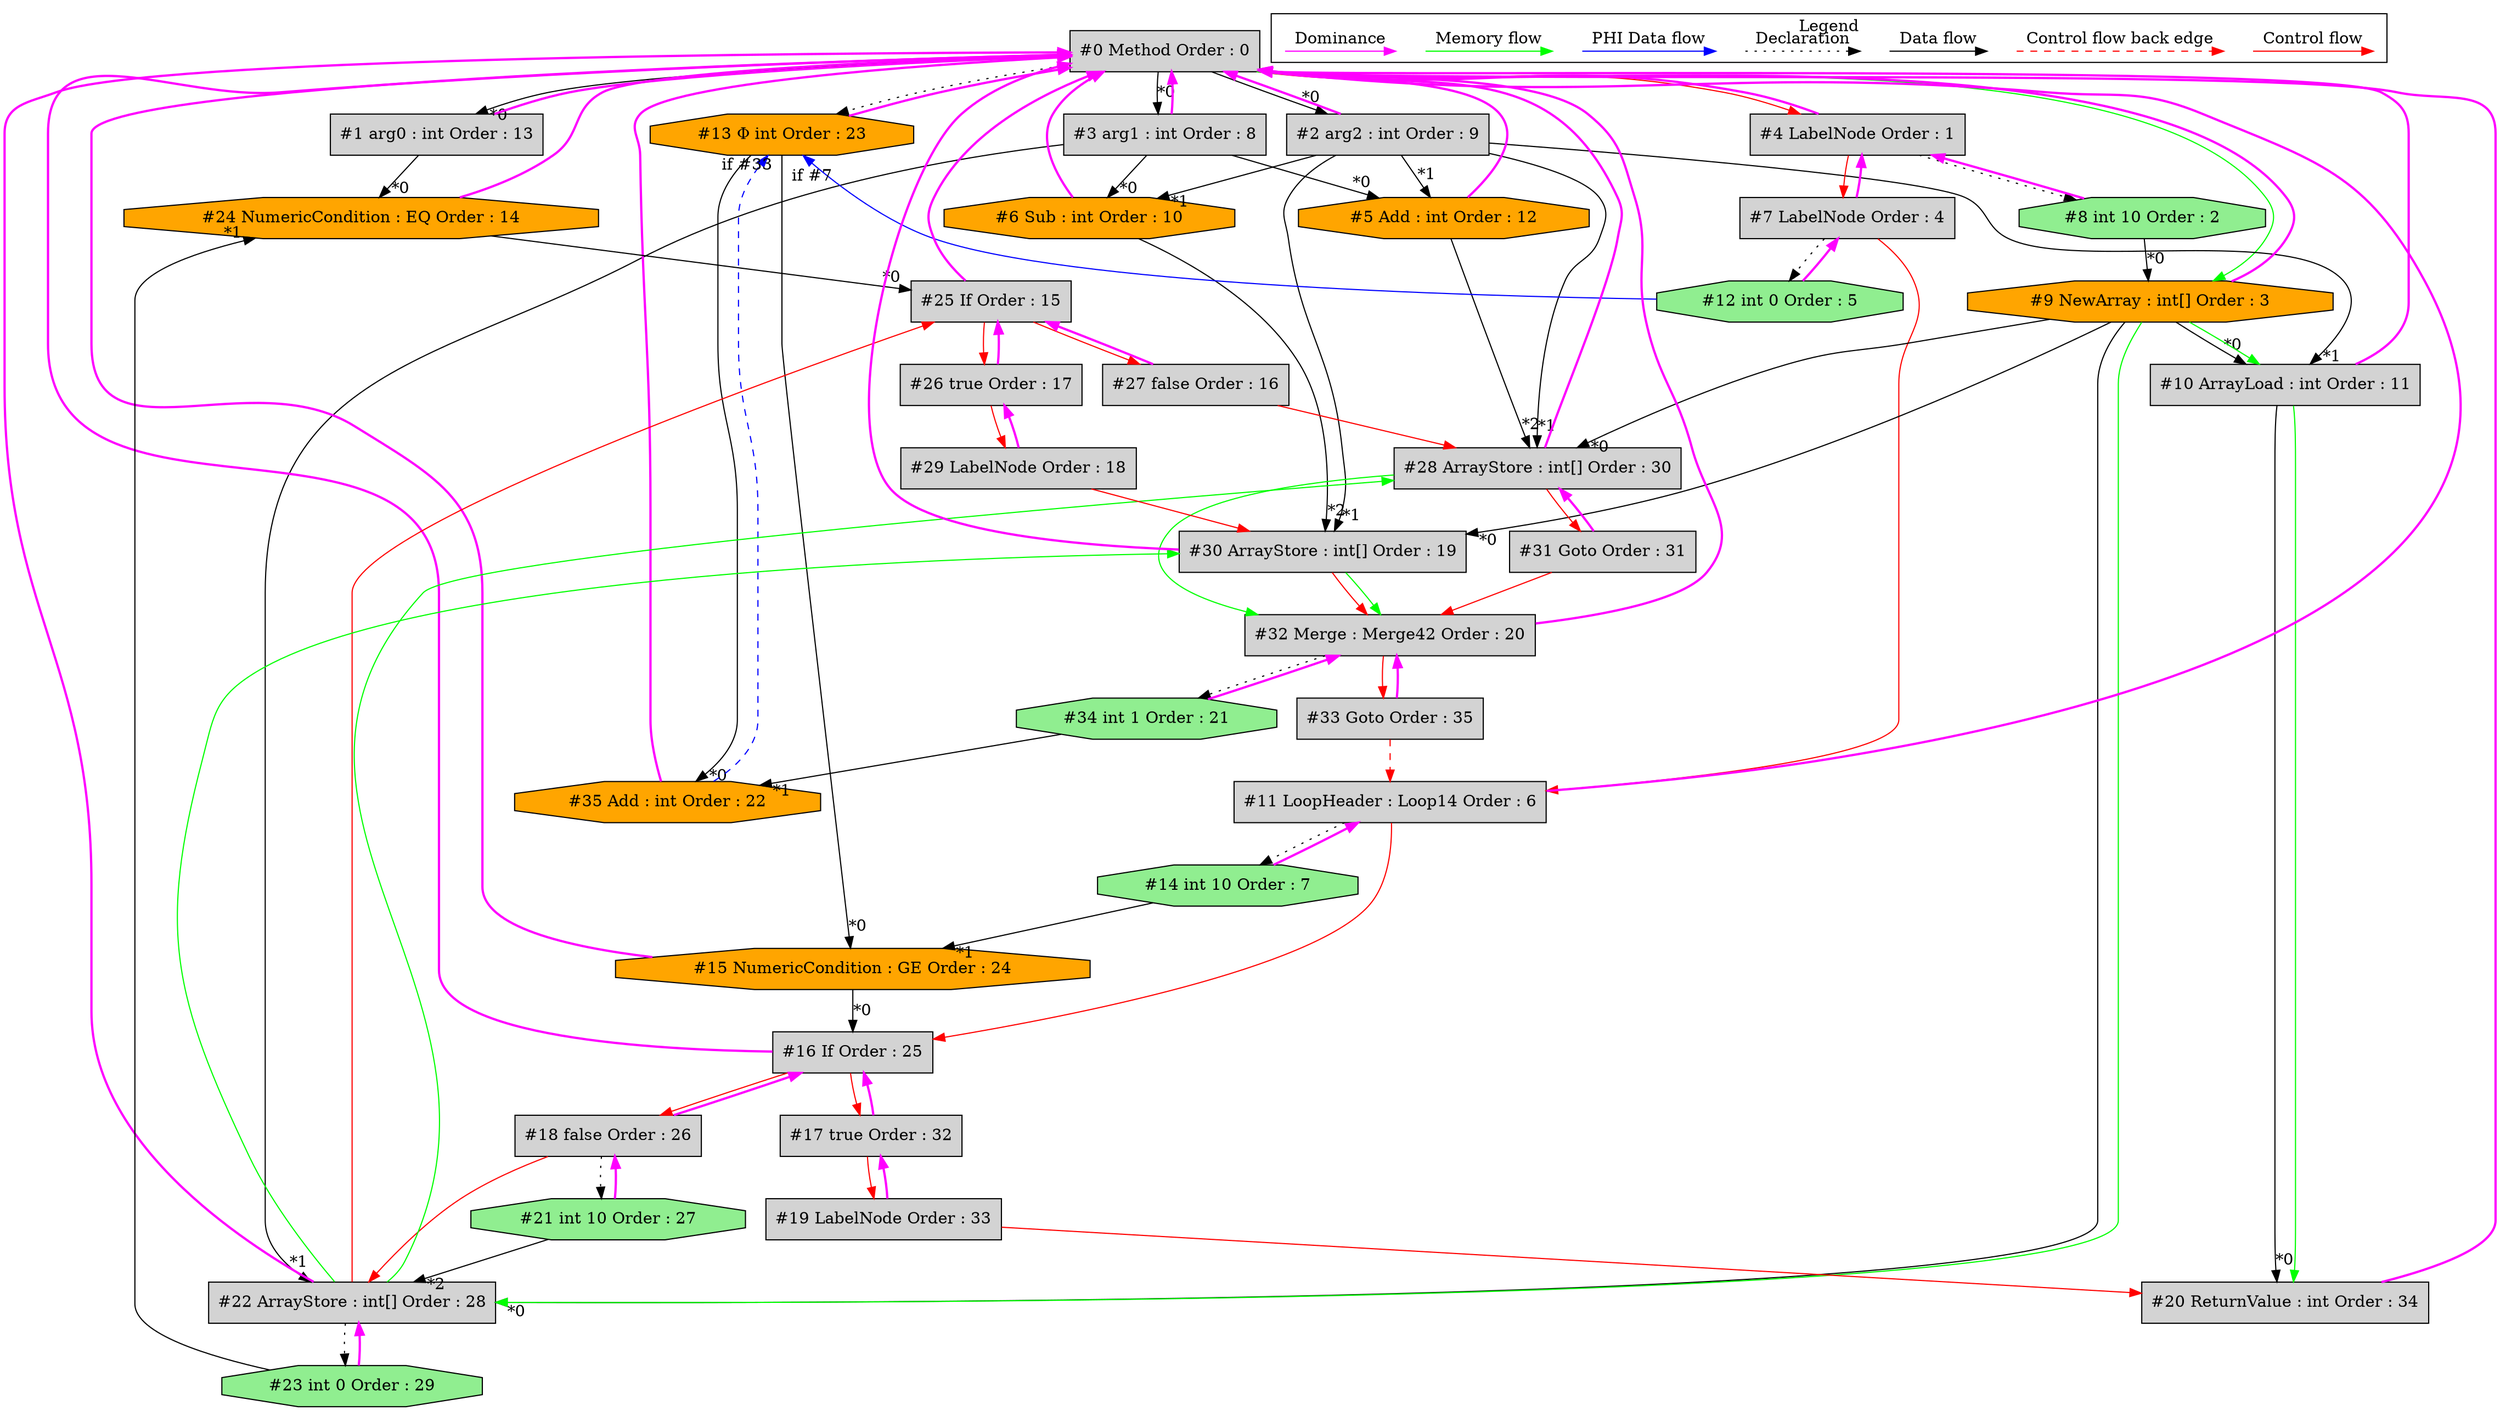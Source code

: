 digraph debugoutput {
 ordering="in";
 node0[label="#0 Method Order : 0",shape=box, fillcolor=lightgrey, style=filled];
 node1[label="#1 arg0 : int Order : 13",shape=box, fillcolor=lightgrey, style=filled];
 node1 -> node0[dir="forward" color="fuchsia" penwidth="2"];
 node0 -> node1[headlabel="*0", labeldistance=2];
 node2[label="#2 arg2 : int Order : 9",shape=box, fillcolor=lightgrey, style=filled];
 node2 -> node0[dir="forward" color="fuchsia" penwidth="2"];
 node0 -> node2[headlabel="*0", labeldistance=2];
 node3[label="#3 arg1 : int Order : 8",shape=box, fillcolor=lightgrey, style=filled];
 node3 -> node0[dir="forward" color="fuchsia" penwidth="2"];
 node0 -> node3[headlabel="*0", labeldistance=2];
 node4[label="#4 LabelNode Order : 1",shape=box, fillcolor=lightgrey, style=filled];
 node4 -> node0[dir="forward" color="fuchsia" penwidth="2"];
 node0 -> node4[labeldistance=2, color=red, fontcolor=red];
 node5[label="#5 Add : int Order : 12",shape=octagon, fillcolor=orange, style=filled];
 node5 -> node0[dir="forward" color="fuchsia" penwidth="2"];
 node3 -> node5[headlabel="*0", labeldistance=2];
 node2 -> node5[headlabel="*1", labeldistance=2];
 node6[label="#6 Sub : int Order : 10",shape=octagon, fillcolor=orange, style=filled];
 node6 -> node0[dir="forward" color="fuchsia" penwidth="2"];
 node3 -> node6[headlabel="*0", labeldistance=2];
 node2 -> node6[headlabel="*1", labeldistance=2];
 node7[label="#7 LabelNode Order : 4",shape=box, fillcolor=lightgrey, style=filled];
 node7 -> node4[dir="forward" color="fuchsia" penwidth="2"];
 node4 -> node7[labeldistance=2, color=red, fontcolor=red];
 node8[label="#8 int 10 Order : 2",shape=octagon, fillcolor=lightgreen, style=filled];
 node8 -> node4[dir="forward" color="fuchsia" penwidth="2"];
 node4 -> node8[style=dotted];
 node9[label="#9 NewArray : int[] Order : 3",shape=octagon, fillcolor=orange, style=filled];
 node9 -> node0[dir="forward" color="fuchsia" penwidth="2"];
 node8 -> node9[headlabel="*0", labeldistance=2];
 node0 -> node9[labeldistance=2, color=green, constraint=false];
 node10[label="#10 ArrayLoad : int Order : 11",shape=box, fillcolor=lightgrey, style=filled];
 node10 -> node0[dir="forward" color="fuchsia" penwidth="2"];
 node9 -> node10[headlabel="*0", labeldistance=2];
 node2 -> node10[headlabel="*1", labeldistance=2];
 node9 -> node10[labeldistance=2, color=green, constraint=false];
 node11[label="#11 LoopHeader : Loop14 Order : 6",shape=box, fillcolor=lightgrey, style=filled];
 node11 -> node0[dir="forward" color="fuchsia" penwidth="2"];
 node7 -> node11[labeldistance=2, color=red, fontcolor=red];
 node33 -> node11[labeldistance=2, color=red, fontcolor=red, style=dashed];
 node12[label="#12 int 0 Order : 5",shape=octagon, fillcolor=lightgreen, style=filled];
 node12 -> node7[dir="forward" color="fuchsia" penwidth="2"];
 node7 -> node12[style=dotted];
 node13[label="#13 Φ int Order : 23",shape=octagon, fillcolor=orange, style=filled];
 node13 -> node0[dir="forward" color="fuchsia" penwidth="2"];
 node0 -> node13[style=dotted];
 node12 -> node13[headlabel="if #7", labeldistance=2, color=blue, constraint=false];
 node35 -> node13[headlabel="if #33", labeldistance=2, color=blue, constraint=false, style=dashed];
 node14[label="#14 int 10 Order : 7",shape=octagon, fillcolor=lightgreen, style=filled];
 node14 -> node11[dir="forward" color="fuchsia" penwidth="2"];
 node11 -> node14[style=dotted];
 node15[label="#15 NumericCondition : GE Order : 24",shape=octagon, fillcolor=orange, style=filled];
 node15 -> node0[dir="forward" color="fuchsia" penwidth="2"];
 node13 -> node15[headlabel="*0", labeldistance=2];
 node14 -> node15[headlabel="*1", labeldistance=2];
 node16[label="#16 If Order : 25",shape=box, fillcolor=lightgrey, style=filled];
 node16 -> node0[dir="forward" color="fuchsia" penwidth="2"];
 node15 -> node16[headlabel="*0", labeldistance=2];
 node11 -> node16[labeldistance=2, color=red, fontcolor=red];
 node17[label="#17 true Order : 32",shape=box, fillcolor=lightgrey, style=filled];
 node17 -> node16[dir="forward" color="fuchsia" penwidth="2"];
 node16 -> node17[labeldistance=2, color=red, fontcolor=red];
 node18[label="#18 false Order : 26",shape=box, fillcolor=lightgrey, style=filled];
 node18 -> node16[dir="forward" color="fuchsia" penwidth="2"];
 node16 -> node18[labeldistance=2, color=red, fontcolor=red];
 node19[label="#19 LabelNode Order : 33",shape=box, fillcolor=lightgrey, style=filled];
 node19 -> node17[dir="forward" color="fuchsia" penwidth="2"];
 node17 -> node19[labeldistance=2, color=red, fontcolor=red];
 node20[label="#20 ReturnValue : int Order : 34",shape=box, fillcolor=lightgrey, style=filled];
 node20 -> node0[dir="forward" color="fuchsia" penwidth="2"];
 node10 -> node20[headlabel="*0", labeldistance=2];
 node19 -> node20[labeldistance=2, color=red, fontcolor=red];
 node10 -> node20[labeldistance=2, color=green, constraint=false];
 node21[label="#21 int 10 Order : 27",shape=octagon, fillcolor=lightgreen, style=filled];
 node21 -> node18[dir="forward" color="fuchsia" penwidth="2"];
 node18 -> node21[style=dotted];
 node22[label="#22 ArrayStore : int[] Order : 28",shape=box, fillcolor=lightgrey, style=filled];
 node22 -> node0[dir="forward" color="fuchsia" penwidth="2"];
 node9 -> node22[headlabel="*0", labeldistance=2];
 node3 -> node22[headlabel="*1", labeldistance=2];
 node21 -> node22[headlabel="*2", labeldistance=2];
 node9 -> node22[labeldistance=2, color=green, constraint=false];
 node18 -> node22[labeldistance=2, color=red, fontcolor=red];
 node23[label="#23 int 0 Order : 29",shape=octagon, fillcolor=lightgreen, style=filled];
 node23 -> node22[dir="forward" color="fuchsia" penwidth="2"];
 node22 -> node23[style=dotted];
 node24[label="#24 NumericCondition : EQ Order : 14",shape=octagon, fillcolor=orange, style=filled];
 node24 -> node0[dir="forward" color="fuchsia" penwidth="2"];
 node1 -> node24[headlabel="*0", labeldistance=2];
 node23 -> node24[headlabel="*1", labeldistance=2];
 node25[label="#25 If Order : 15",shape=box, fillcolor=lightgrey, style=filled];
 node25 -> node0[dir="forward" color="fuchsia" penwidth="2"];
 node24 -> node25[headlabel="*0", labeldistance=2];
 node22 -> node25[labeldistance=2, color=red, fontcolor=red];
 node26[label="#26 true Order : 17",shape=box, fillcolor=lightgrey, style=filled];
 node26 -> node25[dir="forward" color="fuchsia" penwidth="2"];
 node25 -> node26[labeldistance=2, color=red, fontcolor=red];
 node27[label="#27 false Order : 16",shape=box, fillcolor=lightgrey, style=filled];
 node27 -> node25[dir="forward" color="fuchsia" penwidth="2"];
 node25 -> node27[labeldistance=2, color=red, fontcolor=red];
 node28[label="#28 ArrayStore : int[] Order : 30",shape=box, fillcolor=lightgrey, style=filled];
 node28 -> node0[dir="forward" color="fuchsia" penwidth="2"];
 node9 -> node28[headlabel="*0", labeldistance=2];
 node2 -> node28[headlabel="*1", labeldistance=2];
 node5 -> node28[headlabel="*2", labeldistance=2];
 node22 -> node28[labeldistance=2, color=green, constraint=false];
 node27 -> node28[labeldistance=2, color=red, fontcolor=red];
 node29[label="#29 LabelNode Order : 18",shape=box, fillcolor=lightgrey, style=filled];
 node29 -> node26[dir="forward" color="fuchsia" penwidth="2"];
 node26 -> node29[labeldistance=2, color=red, fontcolor=red];
 node30[label="#30 ArrayStore : int[] Order : 19",shape=box, fillcolor=lightgrey, style=filled];
 node30 -> node0[dir="forward" color="fuchsia" penwidth="2"];
 node9 -> node30[headlabel="*0", labeldistance=2];
 node2 -> node30[headlabel="*1", labeldistance=2];
 node6 -> node30[headlabel="*2", labeldistance=2];
 node22 -> node30[labeldistance=2, color=green, constraint=false];
 node29 -> node30[labeldistance=2, color=red, fontcolor=red];
 node31[label="#31 Goto Order : 31",shape=box, fillcolor=lightgrey, style=filled];
 node31 -> node28[dir="forward" color="fuchsia" penwidth="2"];
 node28 -> node31[labeldistance=2, color=red, fontcolor=red];
 node32[label="#32 Merge : Merge42 Order : 20",shape=box, fillcolor=lightgrey, style=filled];
 node32 -> node0[dir="forward" color="fuchsia" penwidth="2"];
 node31 -> node32[labeldistance=2, color=red, fontcolor=red];
 node30 -> node32[labeldistance=2, color=red, fontcolor=red];
 node28 -> node32[labeldistance=2, color=green, constraint=false];
 node30 -> node32[labeldistance=2, color=green, constraint=false];
 node33[label="#33 Goto Order : 35",shape=box, fillcolor=lightgrey, style=filled];
 node33 -> node32[dir="forward" color="fuchsia" penwidth="2"];
 node32 -> node33[labeldistance=2, color=red, fontcolor=red];
 node34[label="#34 int 1 Order : 21",shape=octagon, fillcolor=lightgreen, style=filled];
 node34 -> node32[dir="forward" color="fuchsia" penwidth="2"];
 node32 -> node34[style=dotted];
 node35[label="#35 Add : int Order : 22",shape=octagon, fillcolor=orange, style=filled];
 node35 -> node0[dir="forward" color="fuchsia" penwidth="2"];
 node13 -> node35[headlabel="*0", labeldistance=2];
 node34 -> node35[headlabel="*1", labeldistance=2];
 subgraph cluster_000 {
  label = "Legend";
  node [shape=point]
  {
   rank=same;
   c0 [style = invis];
   c1 [style = invis];
   c2 [style = invis];
   c3 [style = invis];
   d0 [style = invis];
   d1 [style = invis];
   d2 [style = invis];
   d3 [style = invis];
   d4 [style = invis];
   d5 [style = invis];
   d6 [style = invis];
   d7 [style = invis];
   d8 [style = invis];
   d9 [style = invis];
  }
  c0 -> c1 [label="Control flow", style=solid, color=red]
  c2 -> c3 [label="Control flow back edge", style=dashed, color=red]
  d0 -> d1 [label="Data flow"]
  d2 -> d3 [label="Declaration", style=dotted]
  d4 -> d5 [label="PHI Data flow", color=blue]
  d6 -> d7 [label="Memory flow", color=green]
  d8 -> d9 [label="Dominance", color=fuchsia, style=solid]
 }

}
